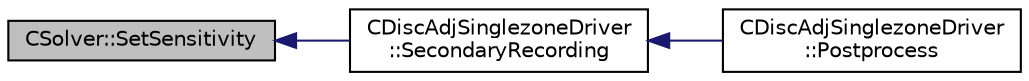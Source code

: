 digraph "CSolver::SetSensitivity"
{
  edge [fontname="Helvetica",fontsize="10",labelfontname="Helvetica",labelfontsize="10"];
  node [fontname="Helvetica",fontsize="10",shape=record];
  rankdir="LR";
  Node4863 [label="CSolver::SetSensitivity",height=0.2,width=0.4,color="black", fillcolor="grey75", style="filled", fontcolor="black"];
  Node4863 -> Node4864 [dir="back",color="midnightblue",fontsize="10",style="solid",fontname="Helvetica"];
  Node4864 [label="CDiscAdjSinglezoneDriver\l::SecondaryRecording",height=0.2,width=0.4,color="black", fillcolor="white", style="filled",URL="$class_c_disc_adj_singlezone_driver.html#ad328a74dd89ed2e335b22c4bf2b53cb0",tooltip="Record the secondary computational path. "];
  Node4864 -> Node4865 [dir="back",color="midnightblue",fontsize="10",style="solid",fontname="Helvetica"];
  Node4865 [label="CDiscAdjSinglezoneDriver\l::Postprocess",height=0.2,width=0.4,color="black", fillcolor="white", style="filled",URL="$class_c_disc_adj_singlezone_driver.html#af0ac923c07d86674b252c28df9a115da",tooltip="Postprocess the adjoint iteration for ZONE_0. "];
}
